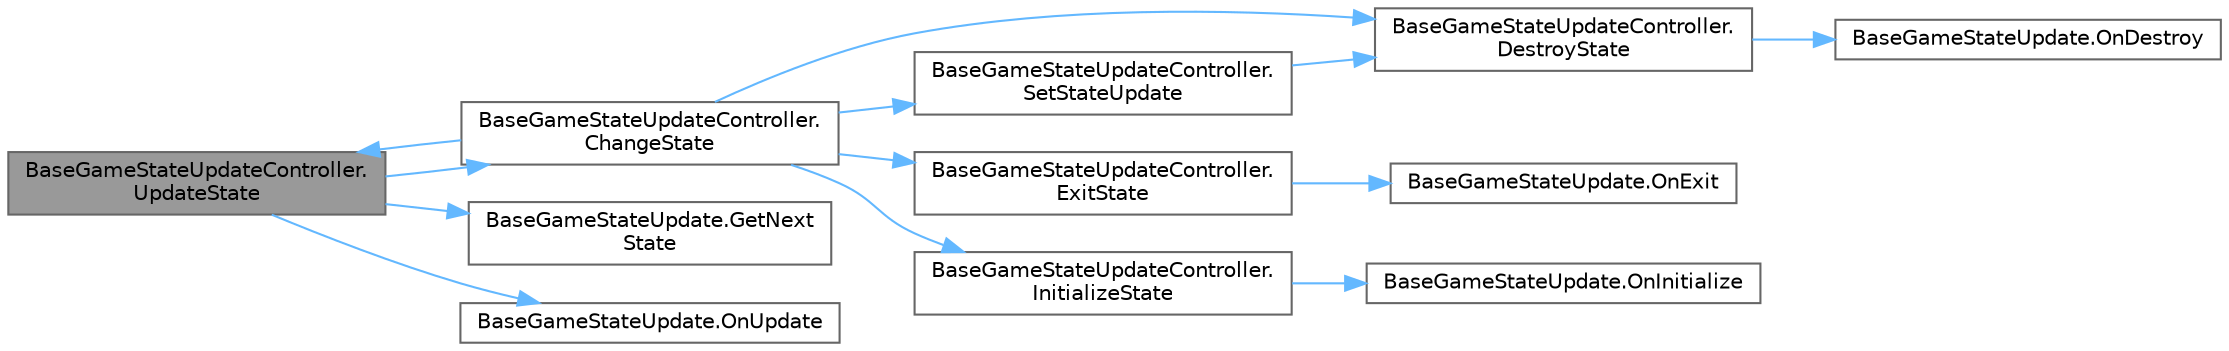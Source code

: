 digraph "BaseGameStateUpdateController.UpdateState"
{
 // LATEX_PDF_SIZE
  bgcolor="transparent";
  edge [fontname=Helvetica,fontsize=10,labelfontname=Helvetica,labelfontsize=10];
  node [fontname=Helvetica,fontsize=10,shape=box,height=0.2,width=0.4];
  rankdir="LR";
  Node1 [id="Node000001",label="BaseGameStateUpdateController.\lUpdateState",height=0.2,width=0.4,color="gray40", fillcolor="grey60", style="filled", fontcolor="black",tooltip="毎フレーム実行される処理"];
  Node1 -> Node2 [id="edge1_Node000001_Node000002",color="steelblue1",style="solid",tooltip=" "];
  Node2 [id="Node000002",label="BaseGameStateUpdateController.\lChangeState",height=0.2,width=0.4,color="grey40", fillcolor="white", style="filled",URL="$class_base_game_state_update_controller.html#abcd7947453631492d6f0cc44e634a5cf",tooltip=" "];
  Node2 -> Node3 [id="edge2_Node000002_Node000003",color="steelblue1",style="solid",tooltip=" "];
  Node3 [id="Node000003",label="BaseGameStateUpdateController.\lDestroyState",height=0.2,width=0.4,color="grey40", fillcolor="white", style="filled",URL="$class_base_game_state_update_controller.html#ace91a87b988cb9a24c05f2c95059ae7d",tooltip="削除処理"];
  Node3 -> Node4 [id="edge3_Node000003_Node000004",color="steelblue1",style="solid",tooltip=" "];
  Node4 [id="Node000004",label="BaseGameStateUpdate.OnDestroy",height=0.2,width=0.4,color="grey40", fillcolor="white", style="filled",URL="$class_base_game_state_update.html#aceca064639711a62078500c5496ee999",tooltip="削除処理"];
  Node2 -> Node5 [id="edge4_Node000002_Node000005",color="steelblue1",style="solid",tooltip=" "];
  Node5 [id="Node000005",label="BaseGameStateUpdateController.\lExitState",height=0.2,width=0.4,color="grey40", fillcolor="white", style="filled",URL="$class_base_game_state_update_controller.html#ab19cc4aaf6b5def7d19cd12c01f6ec18",tooltip="終了処理"];
  Node5 -> Node6 [id="edge5_Node000005_Node000006",color="steelblue1",style="solid",tooltip=" "];
  Node6 [id="Node000006",label="BaseGameStateUpdate.OnExit",height=0.2,width=0.4,color="grey40", fillcolor="white", style="filled",URL="$class_base_game_state_update.html#a52d22e733ca2b52b0f09443ac9bbb3cd",tooltip="終了処理"];
  Node2 -> Node7 [id="edge6_Node000002_Node000007",color="steelblue1",style="solid",tooltip=" "];
  Node7 [id="Node000007",label="BaseGameStateUpdateController.\lInitializeState",height=0.2,width=0.4,color="grey40", fillcolor="white", style="filled",URL="$class_base_game_state_update_controller.html#a2ea12d88833f18b348dfc2e375eb6dbd",tooltip="初期処理"];
  Node7 -> Node8 [id="edge7_Node000007_Node000008",color="steelblue1",style="solid",tooltip=" "];
  Node8 [id="Node000008",label="BaseGameStateUpdate.OnInitialize",height=0.2,width=0.4,color="grey40", fillcolor="white", style="filled",URL="$class_base_game_state_update.html#ac37dedf53d7486cb313a368771151692",tooltip="初期処理"];
  Node2 -> Node9 [id="edge8_Node000002_Node000009",color="steelblue1",style="solid",tooltip=" "];
  Node9 [id="Node000009",label="BaseGameStateUpdateController.\lSetStateUpdate",height=0.2,width=0.4,color="grey40", fillcolor="white", style="filled",URL="$class_base_game_state_update_controller.html#a1833195d83859b7c31481bfc412e4a06",tooltip="一致するステートの処理をセット"];
  Node9 -> Node3 [id="edge9_Node000009_Node000003",color="steelblue1",style="solid",tooltip=" "];
  Node2 -> Node1 [id="edge10_Node000002_Node000001",color="steelblue1",style="solid",tooltip=" "];
  Node1 -> Node10 [id="edge11_Node000001_Node000010",color="steelblue1",style="solid",tooltip=" "];
  Node10 [id="Node000010",label="BaseGameStateUpdate.GetNext\lState",height=0.2,width=0.4,color="grey40", fillcolor="white", style="filled",URL="$class_base_game_state_update.html#a4792dfbf84933a34846215d98c63be0e",tooltip=" "];
  Node1 -> Node11 [id="edge12_Node000001_Node000011",color="steelblue1",style="solid",tooltip=" "];
  Node11 [id="Node000011",label="BaseGameStateUpdate.OnUpdate",height=0.2,width=0.4,color="grey40", fillcolor="white", style="filled",URL="$class_base_game_state_update.html#a64faee560d5b5935c9f5319fab295a88",tooltip="実行処理"];
}
